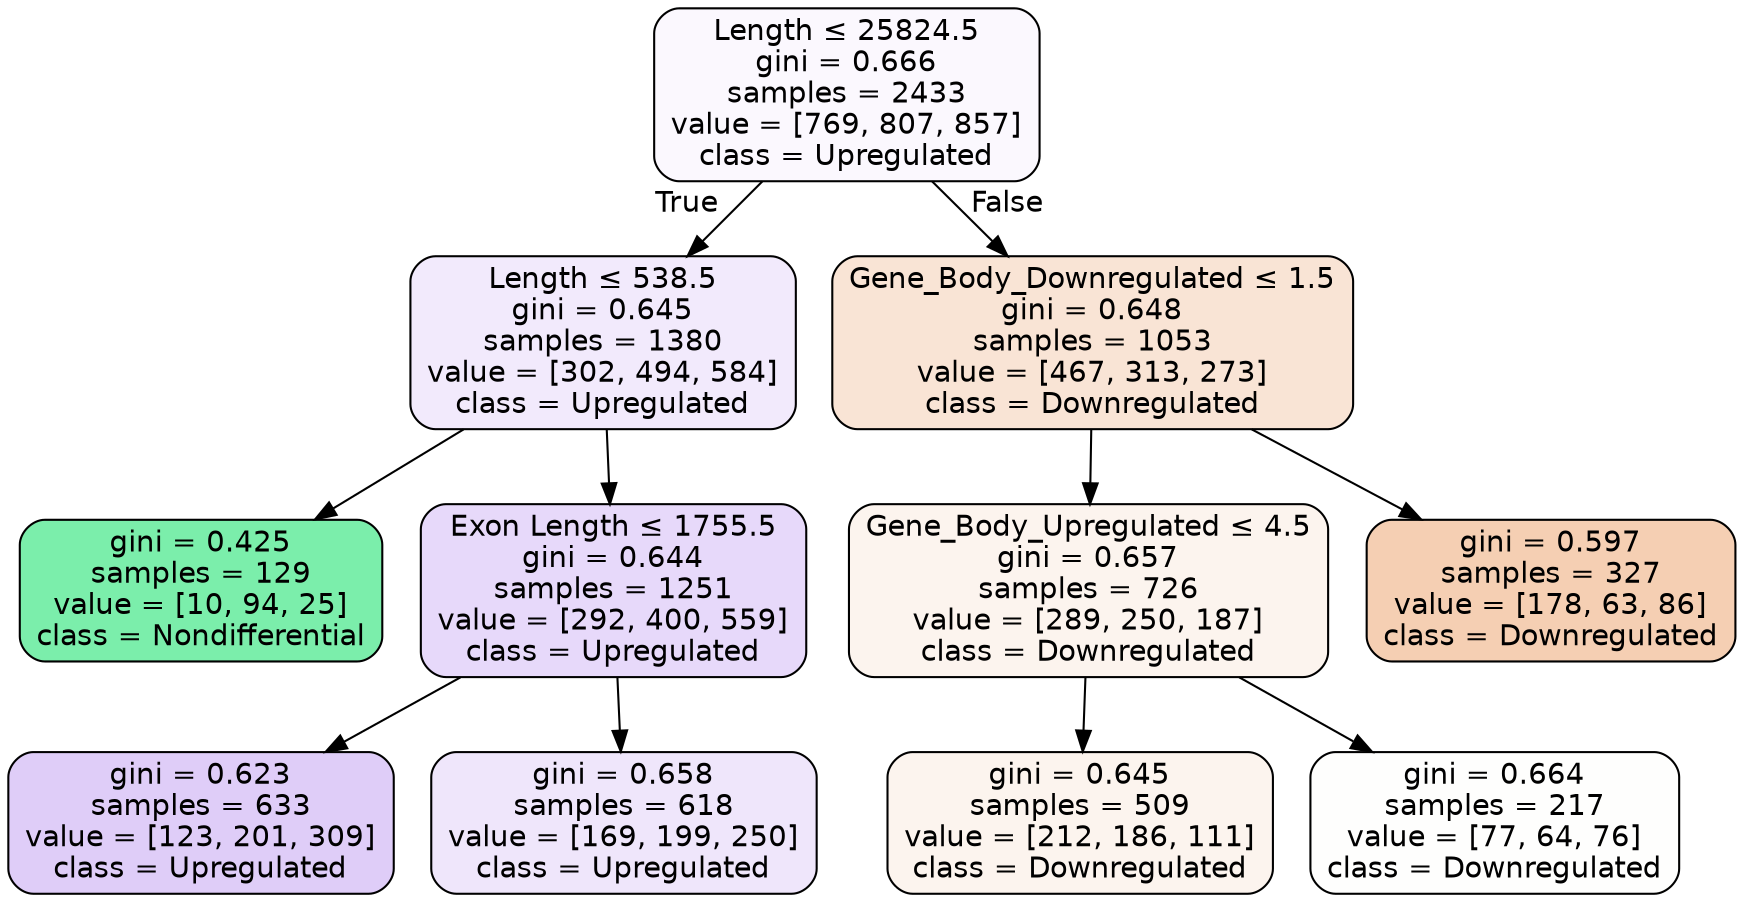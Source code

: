 digraph Tree {
node [shape=box, style="filled, rounded", color="black", fontname=helvetica] ;
edge [fontname=helvetica] ;
0 [label=<Length &le; 25824.5<br/>gini = 0.666<br/>samples = 2433<br/>value = [769, 807, 857]<br/>class = Upregulated>, fillcolor="#8139e508"] ;
1 [label=<Length &le; 538.5<br/>gini = 0.645<br/>samples = 1380<br/>value = [302, 494, 584]<br/>class = Upregulated>, fillcolor="#8139e51a"] ;
0 -> 1 [labeldistance=2.5, labelangle=45, headlabel="True"] ;
2 [label=<gini = 0.425<br/>samples = 129<br/>value = [10, 94, 25]<br/>class = Nondifferential>, fillcolor="#39e581a9"] ;
1 -> 2 ;
3 [label=<Exon Length &le; 1755.5<br/>gini = 0.644<br/>samples = 1251<br/>value = [292, 400, 559]<br/>class = Upregulated>, fillcolor="#8139e530"] ;
1 -> 3 ;
4 [label=<gini = 0.623<br/>samples = 633<br/>value = [123, 201, 309]<br/>class = Upregulated>, fillcolor="#8139e540"] ;
3 -> 4 ;
5 [label=<gini = 0.658<br/>samples = 618<br/>value = [169, 199, 250]<br/>class = Upregulated>, fillcolor="#8139e51f"] ;
3 -> 5 ;
6 [label=<Gene_Body_Downregulated &le; 1.5<br/>gini = 0.648<br/>samples = 1053<br/>value = [467, 313, 273]<br/>class = Downregulated>, fillcolor="#e5813935"] ;
0 -> 6 [labeldistance=2.5, labelangle=-45, headlabel="False"] ;
7 [label=<Gene_Body_Upregulated &le; 4.5<br/>gini = 0.657<br/>samples = 726<br/>value = [289, 250, 187]<br/>class = Downregulated>, fillcolor="#e5813915"] ;
6 -> 7 ;
8 [label=<gini = 0.645<br/>samples = 509<br/>value = [212, 186, 111]<br/>class = Downregulated>, fillcolor="#e5813915"] ;
7 -> 8 ;
9 [label=<gini = 0.664<br/>samples = 217<br/>value = [77, 64, 76]<br/>class = Downregulated>, fillcolor="#e5813902"] ;
7 -> 9 ;
10 [label=<gini = 0.597<br/>samples = 327<br/>value = [178, 63, 86]<br/>class = Downregulated>, fillcolor="#e5813961"] ;
6 -> 10 ;
}